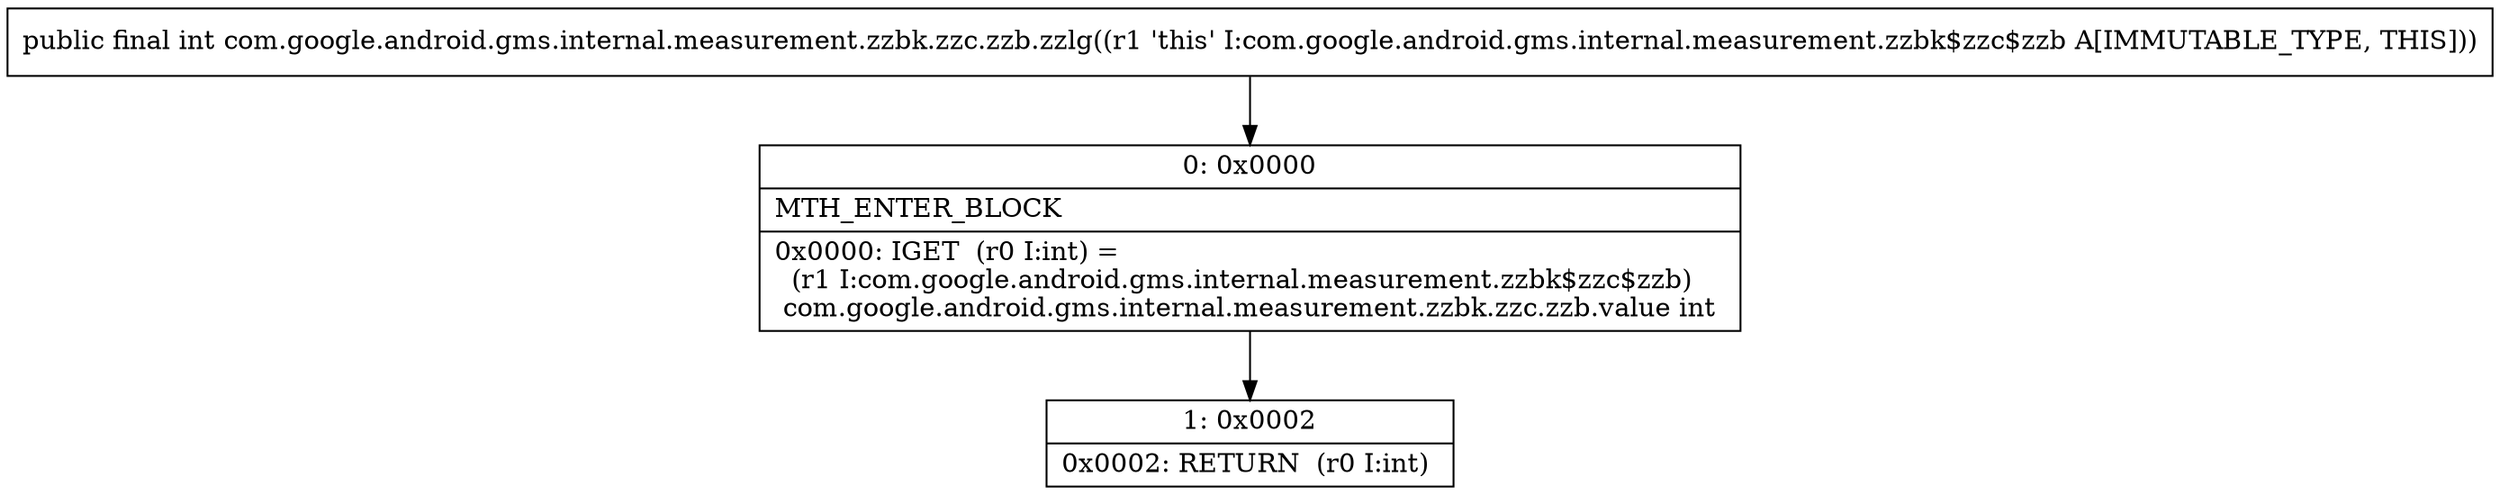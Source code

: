 digraph "CFG forcom.google.android.gms.internal.measurement.zzbk.zzc.zzb.zzlg()I" {
Node_0 [shape=record,label="{0\:\ 0x0000|MTH_ENTER_BLOCK\l|0x0000: IGET  (r0 I:int) = \l  (r1 I:com.google.android.gms.internal.measurement.zzbk$zzc$zzb)\l com.google.android.gms.internal.measurement.zzbk.zzc.zzb.value int \l}"];
Node_1 [shape=record,label="{1\:\ 0x0002|0x0002: RETURN  (r0 I:int) \l}"];
MethodNode[shape=record,label="{public final int com.google.android.gms.internal.measurement.zzbk.zzc.zzb.zzlg((r1 'this' I:com.google.android.gms.internal.measurement.zzbk$zzc$zzb A[IMMUTABLE_TYPE, THIS])) }"];
MethodNode -> Node_0;
Node_0 -> Node_1;
}

